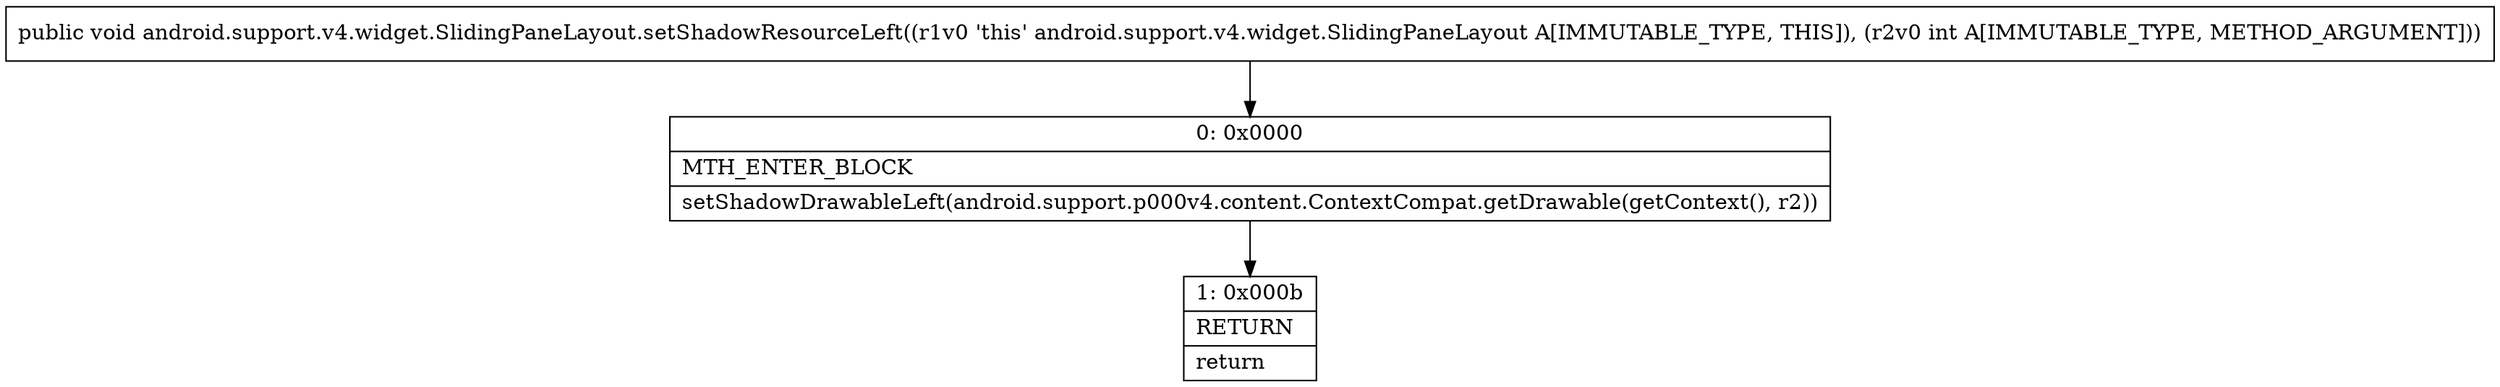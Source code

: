 digraph "CFG forandroid.support.v4.widget.SlidingPaneLayout.setShadowResourceLeft(I)V" {
Node_0 [shape=record,label="{0\:\ 0x0000|MTH_ENTER_BLOCK\l|setShadowDrawableLeft(android.support.p000v4.content.ContextCompat.getDrawable(getContext(), r2))\l}"];
Node_1 [shape=record,label="{1\:\ 0x000b|RETURN\l|return\l}"];
MethodNode[shape=record,label="{public void android.support.v4.widget.SlidingPaneLayout.setShadowResourceLeft((r1v0 'this' android.support.v4.widget.SlidingPaneLayout A[IMMUTABLE_TYPE, THIS]), (r2v0 int A[IMMUTABLE_TYPE, METHOD_ARGUMENT])) }"];
MethodNode -> Node_0;
Node_0 -> Node_1;
}

